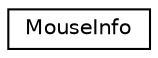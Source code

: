 digraph "Graphical Class Hierarchy"
{
  edge [fontname="Helvetica",fontsize="10",labelfontname="Helvetica",labelfontsize="10"];
  node [fontname="Helvetica",fontsize="10",shape=record];
  rankdir="LR";
  Node1 [label="MouseInfo",height=0.2,width=0.4,color="black", fillcolor="white", style="filled",URL="$struct_mouse_info.html"];
}
